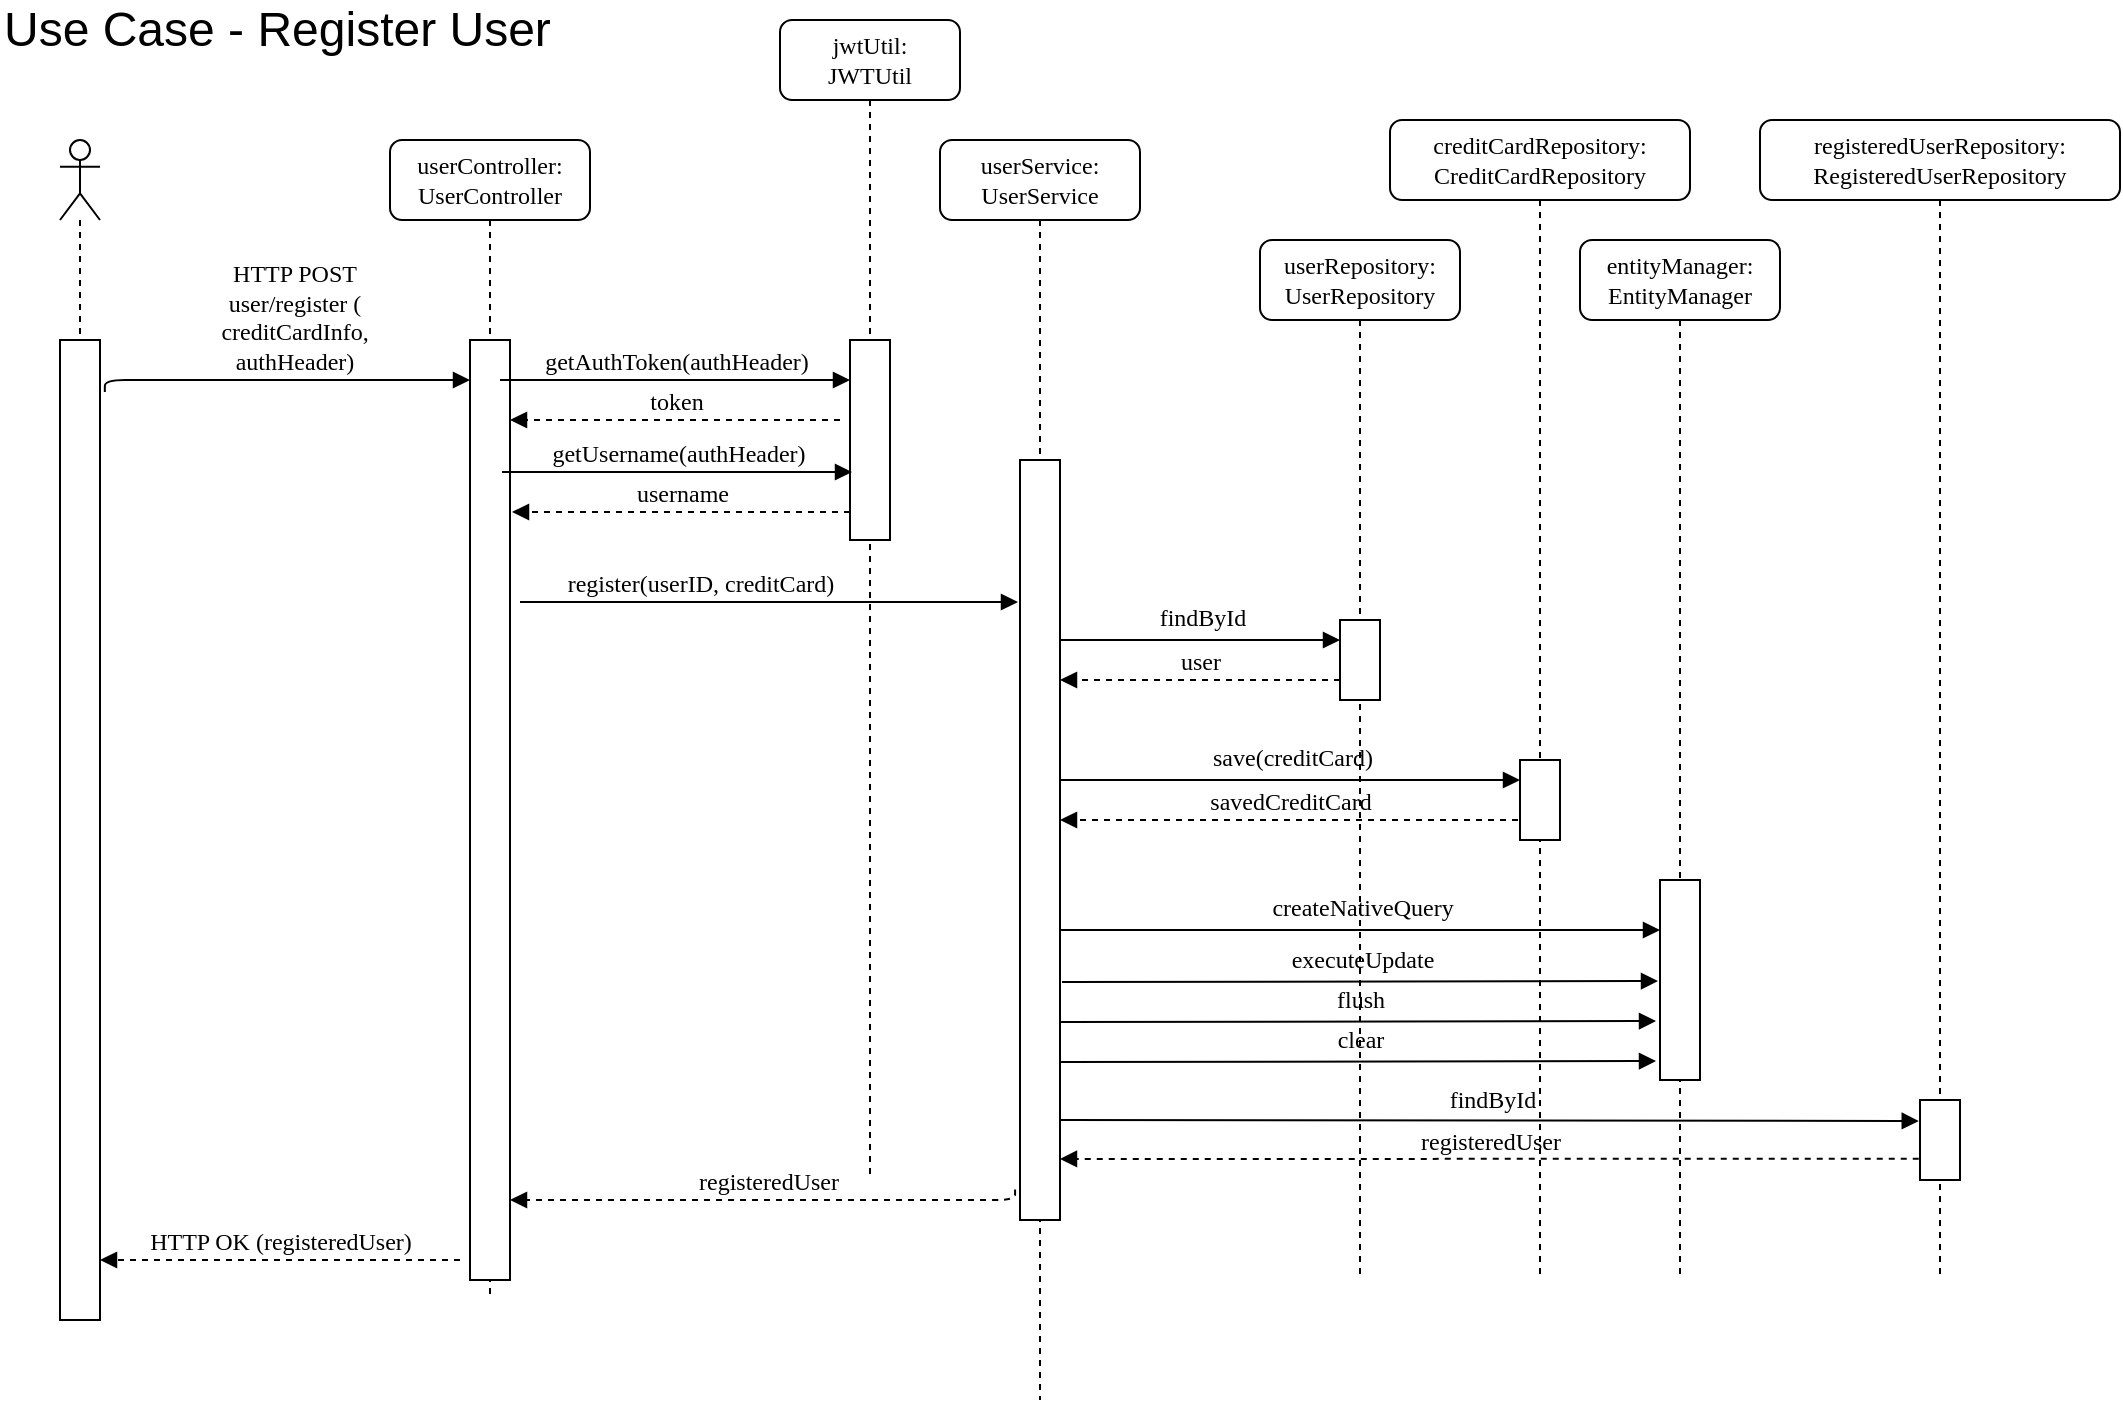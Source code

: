 <mxfile version="24.8.8">
  <diagram name="Page-1" id="13e1069c-82ec-6db2-03f1-153e76fe0fe0">
    <mxGraphModel dx="1514" dy="862" grid="1" gridSize="10" guides="1" tooltips="1" connect="1" arrows="1" fold="1" page="1" pageScale="1" pageWidth="1100" pageHeight="850" background="none" math="0" shadow="0">
      <root>
        <mxCell id="0" />
        <mxCell id="1" parent="0" />
        <mxCell id="7baba1c4bc27f4b0-8" value="userController:&lt;div&gt;UserController&lt;/div&gt;" style="shape=umlLifeline;perimeter=lifelinePerimeter;whiteSpace=wrap;html=1;container=1;collapsible=0;recursiveResize=0;outlineConnect=0;rounded=1;shadow=0;comic=0;labelBackgroundColor=none;strokeWidth=1;fontFamily=Verdana;fontSize=12;align=center;" parent="1" vertex="1">
          <mxGeometry x="205" y="80" width="100" height="580" as="geometry" />
        </mxCell>
        <mxCell id="7baba1c4bc27f4b0-9" value="" style="html=1;points=[];perimeter=orthogonalPerimeter;rounded=0;shadow=0;comic=0;labelBackgroundColor=none;strokeWidth=1;fontFamily=Verdana;fontSize=12;align=center;" parent="7baba1c4bc27f4b0-8" vertex="1">
          <mxGeometry x="40" y="100" width="20" height="470" as="geometry" />
        </mxCell>
        <mxCell id="or7VH1FDS2Liu_N3dtBP-1" value="HTTP POST&lt;div&gt;user/register (&lt;/div&gt;&lt;div&gt;creditCardInfo,&lt;/div&gt;&lt;div&gt;authHeader)&lt;/div&gt;" style="html=1;verticalAlign=bottom;endArrow=block;labelBackgroundColor=none;fontFamily=Verdana;fontSize=12;edgeStyle=elbowEdgeStyle;elbow=vertical;exitX=1.121;exitY=0.053;exitDx=0;exitDy=0;exitPerimeter=0;" parent="1" source="QvisIA7G4HqKEyWp4MsY-4" edge="1">
          <mxGeometry x="0.068" relative="1" as="geometry">
            <mxPoint x="90" y="200" as="sourcePoint" />
            <mxPoint x="245" y="200" as="targetPoint" />
            <mxPoint as="offset" />
            <Array as="points">
              <mxPoint x="150" y="200" />
            </Array>
          </mxGeometry>
        </mxCell>
        <mxCell id="or7VH1FDS2Liu_N3dtBP-4" value="&lt;font style=&quot;font-size: 24px;&quot;&gt;Use Case - Register User&lt;/font&gt;" style="text;html=1;align=left;verticalAlign=middle;whiteSpace=wrap;rounded=0;" parent="1" vertex="1">
          <mxGeometry x="10" y="10" width="330" height="30" as="geometry" />
        </mxCell>
        <mxCell id="or7VH1FDS2Liu_N3dtBP-21" value="HTTP OK (registeredUser)" style="html=1;verticalAlign=bottom;endArrow=block;labelBackgroundColor=none;fontFamily=Verdana;fontSize=12;edgeStyle=elbowEdgeStyle;elbow=horizontal;exitX=0.042;exitY=0.81;exitDx=0;exitDy=0;exitPerimeter=0;dashed=1;" parent="1" edge="1">
          <mxGeometry relative="1" as="geometry">
            <mxPoint x="240" y="640" as="sourcePoint" />
            <mxPoint x="60" y="640" as="targetPoint" />
            <mxPoint as="offset" />
          </mxGeometry>
        </mxCell>
        <mxCell id="QvisIA7G4HqKEyWp4MsY-9" value="" style="shape=umlLifeline;perimeter=lifelinePerimeter;whiteSpace=wrap;html=1;container=1;dropTarget=0;collapsible=0;recursiveResize=0;outlineConnect=0;portConstraint=eastwest;newEdgeStyle={&quot;curved&quot;:0,&quot;rounded&quot;:0};participant=umlActor;" parent="1" vertex="1">
          <mxGeometry x="40" y="80" width="20" height="580" as="geometry" />
        </mxCell>
        <mxCell id="QvisIA7G4HqKEyWp4MsY-4" value="" style="html=1;points=[];perimeter=orthogonalPerimeter;rounded=0;shadow=0;comic=0;labelBackgroundColor=none;strokeWidth=1;fontFamily=Verdana;fontSize=12;align=center;" parent="1" vertex="1">
          <mxGeometry x="40" y="180" width="20" height="490" as="geometry" />
        </mxCell>
        <mxCell id="Ttm7teX-CGRO_Jp1u3ho-2" value="jwtUtil:&lt;div&gt;JWTUtil&lt;/div&gt;" style="shape=umlLifeline;perimeter=lifelinePerimeter;whiteSpace=wrap;html=1;container=1;collapsible=0;recursiveResize=0;outlineConnect=0;rounded=1;shadow=0;comic=0;labelBackgroundColor=none;strokeWidth=1;fontFamily=Verdana;fontSize=12;align=center;" parent="1" vertex="1">
          <mxGeometry x="400" y="20" width="90" height="580" as="geometry" />
        </mxCell>
        <mxCell id="Ttm7teX-CGRO_Jp1u3ho-3" value="" style="html=1;points=[];perimeter=orthogonalPerimeter;rounded=0;shadow=0;comic=0;labelBackgroundColor=none;strokeWidth=1;fontFamily=Verdana;fontSize=12;align=center;" parent="Ttm7teX-CGRO_Jp1u3ho-2" vertex="1">
          <mxGeometry x="35" y="160" width="20" height="100" as="geometry" />
        </mxCell>
        <mxCell id="BQZ55DfxKaPA7genuqM5-32" value="registeredUser" style="html=1;verticalAlign=bottom;endArrow=block;labelBackgroundColor=none;fontFamily=Verdana;fontSize=12;edgeStyle=elbowEdgeStyle;elbow=vertical;dashed=1;exitX=-0.123;exitY=0.96;exitDx=0;exitDy=0;exitPerimeter=0;" edge="1" parent="Ttm7teX-CGRO_Jp1u3ho-2" source="Ttm7teX-CGRO_Jp1u3ho-7">
          <mxGeometry relative="1" as="geometry">
            <mxPoint x="294" y="530" as="sourcePoint" />
            <mxPoint x="-135" y="590" as="targetPoint" />
            <mxPoint as="offset" />
            <Array as="points">
              <mxPoint x="70" y="590" />
            </Array>
          </mxGeometry>
        </mxCell>
        <mxCell id="Ttm7teX-CGRO_Jp1u3ho-6" value="userService:&lt;div&gt;UserService&lt;/div&gt;" style="shape=umlLifeline;perimeter=lifelinePerimeter;whiteSpace=wrap;html=1;container=1;collapsible=0;recursiveResize=0;outlineConnect=0;rounded=1;shadow=0;comic=0;labelBackgroundColor=none;strokeWidth=1;fontFamily=Verdana;fontSize=12;align=center;" parent="1" vertex="1">
          <mxGeometry x="480" y="80" width="100" height="630" as="geometry" />
        </mxCell>
        <mxCell id="Ttm7teX-CGRO_Jp1u3ho-7" value="" style="html=1;points=[];perimeter=orthogonalPerimeter;rounded=0;shadow=0;comic=0;labelBackgroundColor=none;strokeWidth=1;fontFamily=Verdana;fontSize=12;align=center;" parent="Ttm7teX-CGRO_Jp1u3ho-6" vertex="1">
          <mxGeometry x="40" y="160" width="20" height="380" as="geometry" />
        </mxCell>
        <mxCell id="Ttm7teX-CGRO_Jp1u3ho-11" value="userRepository:&lt;div&gt;UserRepository&lt;/div&gt;" style="shape=umlLifeline;perimeter=lifelinePerimeter;whiteSpace=wrap;html=1;container=1;collapsible=0;recursiveResize=0;outlineConnect=0;rounded=1;shadow=0;comic=0;labelBackgroundColor=none;strokeWidth=1;fontFamily=Verdana;fontSize=12;align=center;" parent="1" vertex="1">
          <mxGeometry x="640" y="130" width="100" height="520" as="geometry" />
        </mxCell>
        <mxCell id="BQZ55DfxKaPA7genuqM5-6" value="" style="html=1;points=[];perimeter=orthogonalPerimeter;rounded=0;shadow=0;comic=0;labelBackgroundColor=none;strokeWidth=1;fontFamily=Verdana;fontSize=12;align=center;" vertex="1" parent="Ttm7teX-CGRO_Jp1u3ho-11">
          <mxGeometry x="40" y="190" width="20" height="40" as="geometry" />
        </mxCell>
        <mxCell id="BQZ55DfxKaPA7genuqM5-9" value="findById" style="html=1;verticalAlign=bottom;endArrow=block;labelBackgroundColor=none;fontFamily=Verdana;fontSize=12;edgeStyle=elbowEdgeStyle;elbow=vertical;" edge="1" parent="Ttm7teX-CGRO_Jp1u3ho-11">
          <mxGeometry x="0.007" y="2" relative="1" as="geometry">
            <mxPoint x="-100" y="200" as="sourcePoint" />
            <mxPoint x="40" y="200" as="targetPoint" />
            <mxPoint as="offset" />
            <Array as="points" />
          </mxGeometry>
        </mxCell>
        <mxCell id="BQZ55DfxKaPA7genuqM5-11" value="user" style="html=1;verticalAlign=bottom;endArrow=block;labelBackgroundColor=none;fontFamily=Verdana;fontSize=12;edgeStyle=elbowEdgeStyle;elbow=horizontal;dashed=1;" edge="1" parent="Ttm7teX-CGRO_Jp1u3ho-11">
          <mxGeometry relative="1" as="geometry">
            <mxPoint x="40" y="220" as="sourcePoint" />
            <mxPoint x="-100" y="220" as="targetPoint" />
            <mxPoint as="offset" />
          </mxGeometry>
        </mxCell>
        <mxCell id="BQZ55DfxKaPA7genuqM5-21" value="executeUpdate" style="html=1;verticalAlign=bottom;endArrow=block;labelBackgroundColor=none;fontFamily=Verdana;fontSize=12;edgeStyle=elbowEdgeStyle;elbow=vertical;entryX=-0.082;entryY=0.151;entryDx=0;entryDy=0;entryPerimeter=0;" edge="1" parent="Ttm7teX-CGRO_Jp1u3ho-11">
          <mxGeometry x="0.008" y="2" relative="1" as="geometry">
            <mxPoint x="-99" y="371" as="sourcePoint" />
            <mxPoint x="199" y="370" as="targetPoint" />
            <mxPoint as="offset" />
            <Array as="points" />
          </mxGeometry>
        </mxCell>
        <mxCell id="7baba1c4bc27f4b0-11" value="getAuthToken(authHeader)" style="html=1;verticalAlign=bottom;endArrow=block;labelBackgroundColor=none;fontFamily=Verdana;fontSize=12;edgeStyle=elbowEdgeStyle;elbow=vertical;" parent="1" edge="1">
          <mxGeometry relative="1" as="geometry">
            <mxPoint x="260" y="200" as="sourcePoint" />
            <mxPoint x="435" y="200" as="targetPoint" />
            <mxPoint as="offset" />
            <Array as="points" />
          </mxGeometry>
        </mxCell>
        <mxCell id="BQZ55DfxKaPA7genuqM5-1" value="token" style="html=1;verticalAlign=bottom;endArrow=block;labelBackgroundColor=none;fontFamily=Verdana;fontSize=12;edgeStyle=elbowEdgeStyle;elbow=horizontal;exitX=0;exitY=0.4;exitDx=0;exitDy=0;exitPerimeter=0;dashed=1;" edge="1" parent="1">
          <mxGeometry relative="1" as="geometry">
            <mxPoint x="430" y="220" as="sourcePoint" />
            <mxPoint x="265" y="220" as="targetPoint" />
            <mxPoint as="offset" />
          </mxGeometry>
        </mxCell>
        <mxCell id="BQZ55DfxKaPA7genuqM5-2" value="getUsername(authHeader)" style="html=1;verticalAlign=bottom;endArrow=block;labelBackgroundColor=none;fontFamily=Verdana;fontSize=12;edgeStyle=elbowEdgeStyle;elbow=vertical;" edge="1" parent="1">
          <mxGeometry relative="1" as="geometry">
            <mxPoint x="261" y="246" as="sourcePoint" />
            <mxPoint x="436" y="246" as="targetPoint" />
            <mxPoint as="offset" />
            <Array as="points" />
          </mxGeometry>
        </mxCell>
        <mxCell id="BQZ55DfxKaPA7genuqM5-3" value="username" style="html=1;verticalAlign=bottom;endArrow=block;labelBackgroundColor=none;fontFamily=Verdana;fontSize=12;edgeStyle=elbowEdgeStyle;elbow=horizontal;exitX=-0.05;exitY=0.4;exitDx=0;exitDy=0;exitPerimeter=0;dashed=1;" edge="1" parent="1">
          <mxGeometry relative="1" as="geometry">
            <mxPoint x="435" y="266" as="sourcePoint" />
            <mxPoint x="266" y="266" as="targetPoint" />
            <mxPoint as="offset" />
          </mxGeometry>
        </mxCell>
        <mxCell id="BQZ55DfxKaPA7genuqM5-5" value="register(userID, creditCard)" style="html=1;verticalAlign=bottom;endArrow=block;labelBackgroundColor=none;fontFamily=Verdana;fontSize=12;edgeStyle=elbowEdgeStyle;elbow=vertical;" edge="1" parent="1">
          <mxGeometry x="-0.278" relative="1" as="geometry">
            <mxPoint x="270" y="311" as="sourcePoint" />
            <mxPoint x="519" y="311" as="targetPoint" />
            <mxPoint as="offset" />
            <Array as="points">
              <mxPoint x="480" y="311" />
              <mxPoint x="580" y="300" />
            </Array>
          </mxGeometry>
        </mxCell>
        <mxCell id="BQZ55DfxKaPA7genuqM5-7" value="creditCardRepository:&lt;div&gt;CreditCardRepository&lt;/div&gt;" style="shape=umlLifeline;perimeter=lifelinePerimeter;whiteSpace=wrap;html=1;container=1;collapsible=0;recursiveResize=0;outlineConnect=0;rounded=1;shadow=0;comic=0;labelBackgroundColor=none;strokeWidth=1;fontFamily=Verdana;fontSize=12;align=center;" vertex="1" parent="1">
          <mxGeometry x="705" y="70" width="150" height="580" as="geometry" />
        </mxCell>
        <mxCell id="BQZ55DfxKaPA7genuqM5-8" value="" style="html=1;points=[];perimeter=orthogonalPerimeter;rounded=0;shadow=0;comic=0;labelBackgroundColor=none;strokeWidth=1;fontFamily=Verdana;fontSize=12;align=center;" vertex="1" parent="BQZ55DfxKaPA7genuqM5-7">
          <mxGeometry x="65" y="320" width="20" height="40" as="geometry" />
        </mxCell>
        <mxCell id="BQZ55DfxKaPA7genuqM5-10" value="save(creditCard)" style="html=1;verticalAlign=bottom;endArrow=block;labelBackgroundColor=none;fontFamily=Verdana;fontSize=12;edgeStyle=elbowEdgeStyle;elbow=vertical;" edge="1" parent="BQZ55DfxKaPA7genuqM5-7">
          <mxGeometry x="0.007" y="2" relative="1" as="geometry">
            <mxPoint x="-165" y="330" as="sourcePoint" />
            <mxPoint x="65" y="330" as="targetPoint" />
            <mxPoint as="offset" />
            <Array as="points">
              <mxPoint x="-35" y="330" />
            </Array>
          </mxGeometry>
        </mxCell>
        <mxCell id="BQZ55DfxKaPA7genuqM5-20" value="createNativeQuery" style="html=1;verticalAlign=bottom;endArrow=block;labelBackgroundColor=none;fontFamily=Verdana;fontSize=12;edgeStyle=elbowEdgeStyle;elbow=vertical;" edge="1" parent="BQZ55DfxKaPA7genuqM5-7" target="BQZ55DfxKaPA7genuqM5-17">
          <mxGeometry x="0.008" y="2" relative="1" as="geometry">
            <mxPoint x="-165" y="405" as="sourcePoint" />
            <mxPoint x="95" y="410" as="targetPoint" />
            <mxPoint as="offset" />
            <Array as="points">
              <mxPoint x="-35" y="405" />
            </Array>
          </mxGeometry>
        </mxCell>
        <mxCell id="BQZ55DfxKaPA7genuqM5-22" value="flush" style="html=1;verticalAlign=bottom;endArrow=block;labelBackgroundColor=none;fontFamily=Verdana;fontSize=12;edgeStyle=elbowEdgeStyle;elbow=vertical;entryX=-0.082;entryY=0.151;entryDx=0;entryDy=0;entryPerimeter=0;" edge="1" parent="BQZ55DfxKaPA7genuqM5-7">
          <mxGeometry x="0.008" y="2" relative="1" as="geometry">
            <mxPoint x="-165" y="451" as="sourcePoint" />
            <mxPoint x="133" y="450" as="targetPoint" />
            <mxPoint as="offset" />
            <Array as="points" />
          </mxGeometry>
        </mxCell>
        <mxCell id="BQZ55DfxKaPA7genuqM5-23" value="clear" style="html=1;verticalAlign=bottom;endArrow=block;labelBackgroundColor=none;fontFamily=Verdana;fontSize=12;edgeStyle=elbowEdgeStyle;elbow=vertical;entryX=-0.082;entryY=0.151;entryDx=0;entryDy=0;entryPerimeter=0;" edge="1" parent="BQZ55DfxKaPA7genuqM5-7">
          <mxGeometry x="0.008" y="2" relative="1" as="geometry">
            <mxPoint x="-165" y="471" as="sourcePoint" />
            <mxPoint x="133" y="470" as="targetPoint" />
            <mxPoint as="offset" />
            <Array as="points" />
          </mxGeometry>
        </mxCell>
        <mxCell id="BQZ55DfxKaPA7genuqM5-12" value="savedCreditCard" style="html=1;verticalAlign=bottom;endArrow=block;labelBackgroundColor=none;fontFamily=Verdana;fontSize=12;edgeStyle=elbowEdgeStyle;elbow=horizontal;dashed=1;" edge="1" parent="1">
          <mxGeometry relative="1" as="geometry">
            <mxPoint x="769" y="420" as="sourcePoint" />
            <mxPoint x="540" y="420" as="targetPoint" />
            <mxPoint as="offset" />
          </mxGeometry>
        </mxCell>
        <mxCell id="BQZ55DfxKaPA7genuqM5-16" value="entityManager:&lt;div&gt;EntityManager&lt;/div&gt;" style="shape=umlLifeline;perimeter=lifelinePerimeter;whiteSpace=wrap;html=1;container=1;collapsible=0;recursiveResize=0;outlineConnect=0;rounded=1;shadow=0;comic=0;labelBackgroundColor=none;strokeWidth=1;fontFamily=Verdana;fontSize=12;align=center;" vertex="1" parent="1">
          <mxGeometry x="800" y="130" width="100" height="520" as="geometry" />
        </mxCell>
        <mxCell id="BQZ55DfxKaPA7genuqM5-17" value="" style="html=1;points=[];perimeter=orthogonalPerimeter;rounded=0;shadow=0;comic=0;labelBackgroundColor=none;strokeWidth=1;fontFamily=Verdana;fontSize=12;align=center;" vertex="1" parent="BQZ55DfxKaPA7genuqM5-16">
          <mxGeometry x="40" y="320" width="20" height="100" as="geometry" />
        </mxCell>
        <mxCell id="BQZ55DfxKaPA7genuqM5-24" value="registeredUserRepository:&lt;div&gt;RegisteredUserRepository&lt;/div&gt;" style="shape=umlLifeline;perimeter=lifelinePerimeter;whiteSpace=wrap;html=1;container=1;collapsible=0;recursiveResize=0;outlineConnect=0;rounded=1;shadow=0;comic=0;labelBackgroundColor=none;strokeWidth=1;fontFamily=Verdana;fontSize=12;align=center;" vertex="1" parent="1">
          <mxGeometry x="890" y="70" width="180" height="580" as="geometry" />
        </mxCell>
        <mxCell id="BQZ55DfxKaPA7genuqM5-25" value="" style="html=1;points=[];perimeter=orthogonalPerimeter;rounded=0;shadow=0;comic=0;labelBackgroundColor=none;strokeWidth=1;fontFamily=Verdana;fontSize=12;align=center;" vertex="1" parent="BQZ55DfxKaPA7genuqM5-24">
          <mxGeometry x="80" y="490" width="20" height="40" as="geometry" />
        </mxCell>
        <mxCell id="BQZ55DfxKaPA7genuqM5-30" value="findById" style="html=1;verticalAlign=bottom;endArrow=block;labelBackgroundColor=none;fontFamily=Verdana;fontSize=12;edgeStyle=elbowEdgeStyle;elbow=vertical;entryX=-0.031;entryY=0.266;entryDx=0;entryDy=0;entryPerimeter=0;" edge="1" parent="1" target="BQZ55DfxKaPA7genuqM5-25">
          <mxGeometry x="0.007" y="2" relative="1" as="geometry">
            <mxPoint x="540" y="570" as="sourcePoint" />
            <mxPoint x="680" y="570" as="targetPoint" />
            <mxPoint as="offset" />
            <Array as="points" />
          </mxGeometry>
        </mxCell>
        <mxCell id="BQZ55DfxKaPA7genuqM5-31" value="registeredUser" style="html=1;verticalAlign=bottom;endArrow=block;labelBackgroundColor=none;fontFamily=Verdana;fontSize=12;edgeStyle=elbowEdgeStyle;elbow=vertical;dashed=1;exitX=-0.031;exitY=0.734;exitDx=0;exitDy=0;exitPerimeter=0;" edge="1" parent="1" source="BQZ55DfxKaPA7genuqM5-25">
          <mxGeometry relative="1" as="geometry">
            <mxPoint x="680" y="590" as="sourcePoint" />
            <mxPoint x="540" y="590" as="targetPoint" />
            <mxPoint as="offset" />
          </mxGeometry>
        </mxCell>
      </root>
    </mxGraphModel>
  </diagram>
</mxfile>
